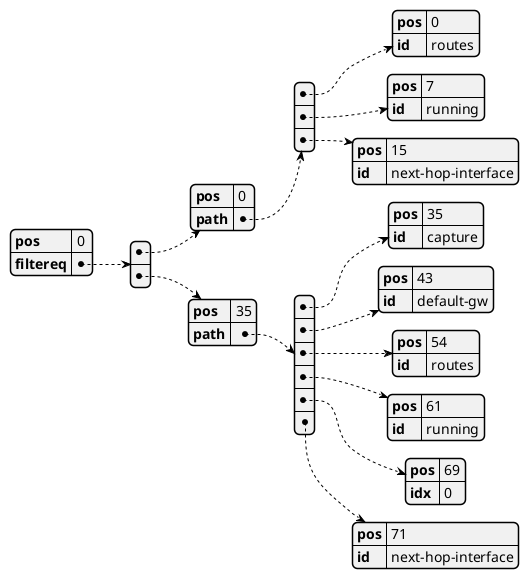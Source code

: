 @startyaml
pos: 0                                                                          
filtereq:                                                                          
  - pos: 0                                                                      
    path:                                                                       
      - pos: 0                                                                  
        id: routes                                                              
      - pos: 7                                                                  
        id: running                                                             
      - pos: 15                                                                 
        id: next-hop-interface                                                  
  - pos: 35                                                                     
    path:                                                                       
      - pos: 35                                                                 
        id: capture                                                             
      - pos: 43                                                                 
        id: default-gw                                                          
      - pos: 54                                                                 
        id: routes                                                              
      - pos: 61                                                                 
        id: running                                                             
      - pos: 69                                                                 
        idx: 0                                                                  
      - pos: 71                                                                 
        id: next-hop-interface                                                  
@endyaml
